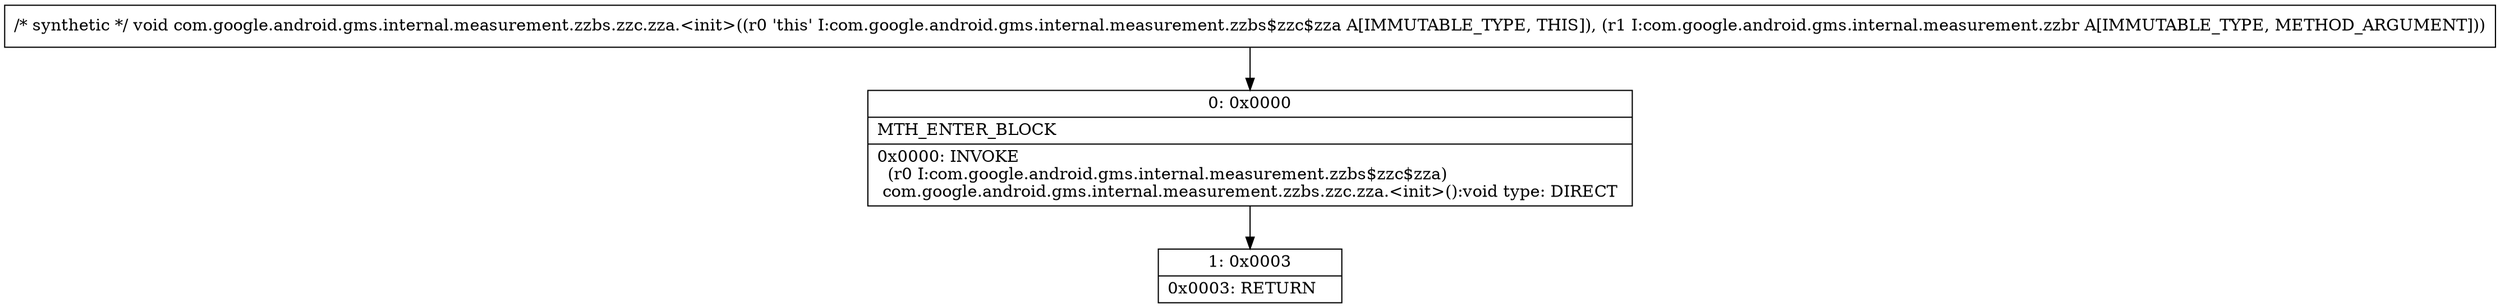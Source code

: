 digraph "CFG forcom.google.android.gms.internal.measurement.zzbs.zzc.zza.\<init\>(Lcom\/google\/android\/gms\/internal\/measurement\/zzbr;)V" {
Node_0 [shape=record,label="{0\:\ 0x0000|MTH_ENTER_BLOCK\l|0x0000: INVOKE  \l  (r0 I:com.google.android.gms.internal.measurement.zzbs$zzc$zza)\l com.google.android.gms.internal.measurement.zzbs.zzc.zza.\<init\>():void type: DIRECT \l}"];
Node_1 [shape=record,label="{1\:\ 0x0003|0x0003: RETURN   \l}"];
MethodNode[shape=record,label="{\/* synthetic *\/ void com.google.android.gms.internal.measurement.zzbs.zzc.zza.\<init\>((r0 'this' I:com.google.android.gms.internal.measurement.zzbs$zzc$zza A[IMMUTABLE_TYPE, THIS]), (r1 I:com.google.android.gms.internal.measurement.zzbr A[IMMUTABLE_TYPE, METHOD_ARGUMENT])) }"];
MethodNode -> Node_0;
Node_0 -> Node_1;
}

